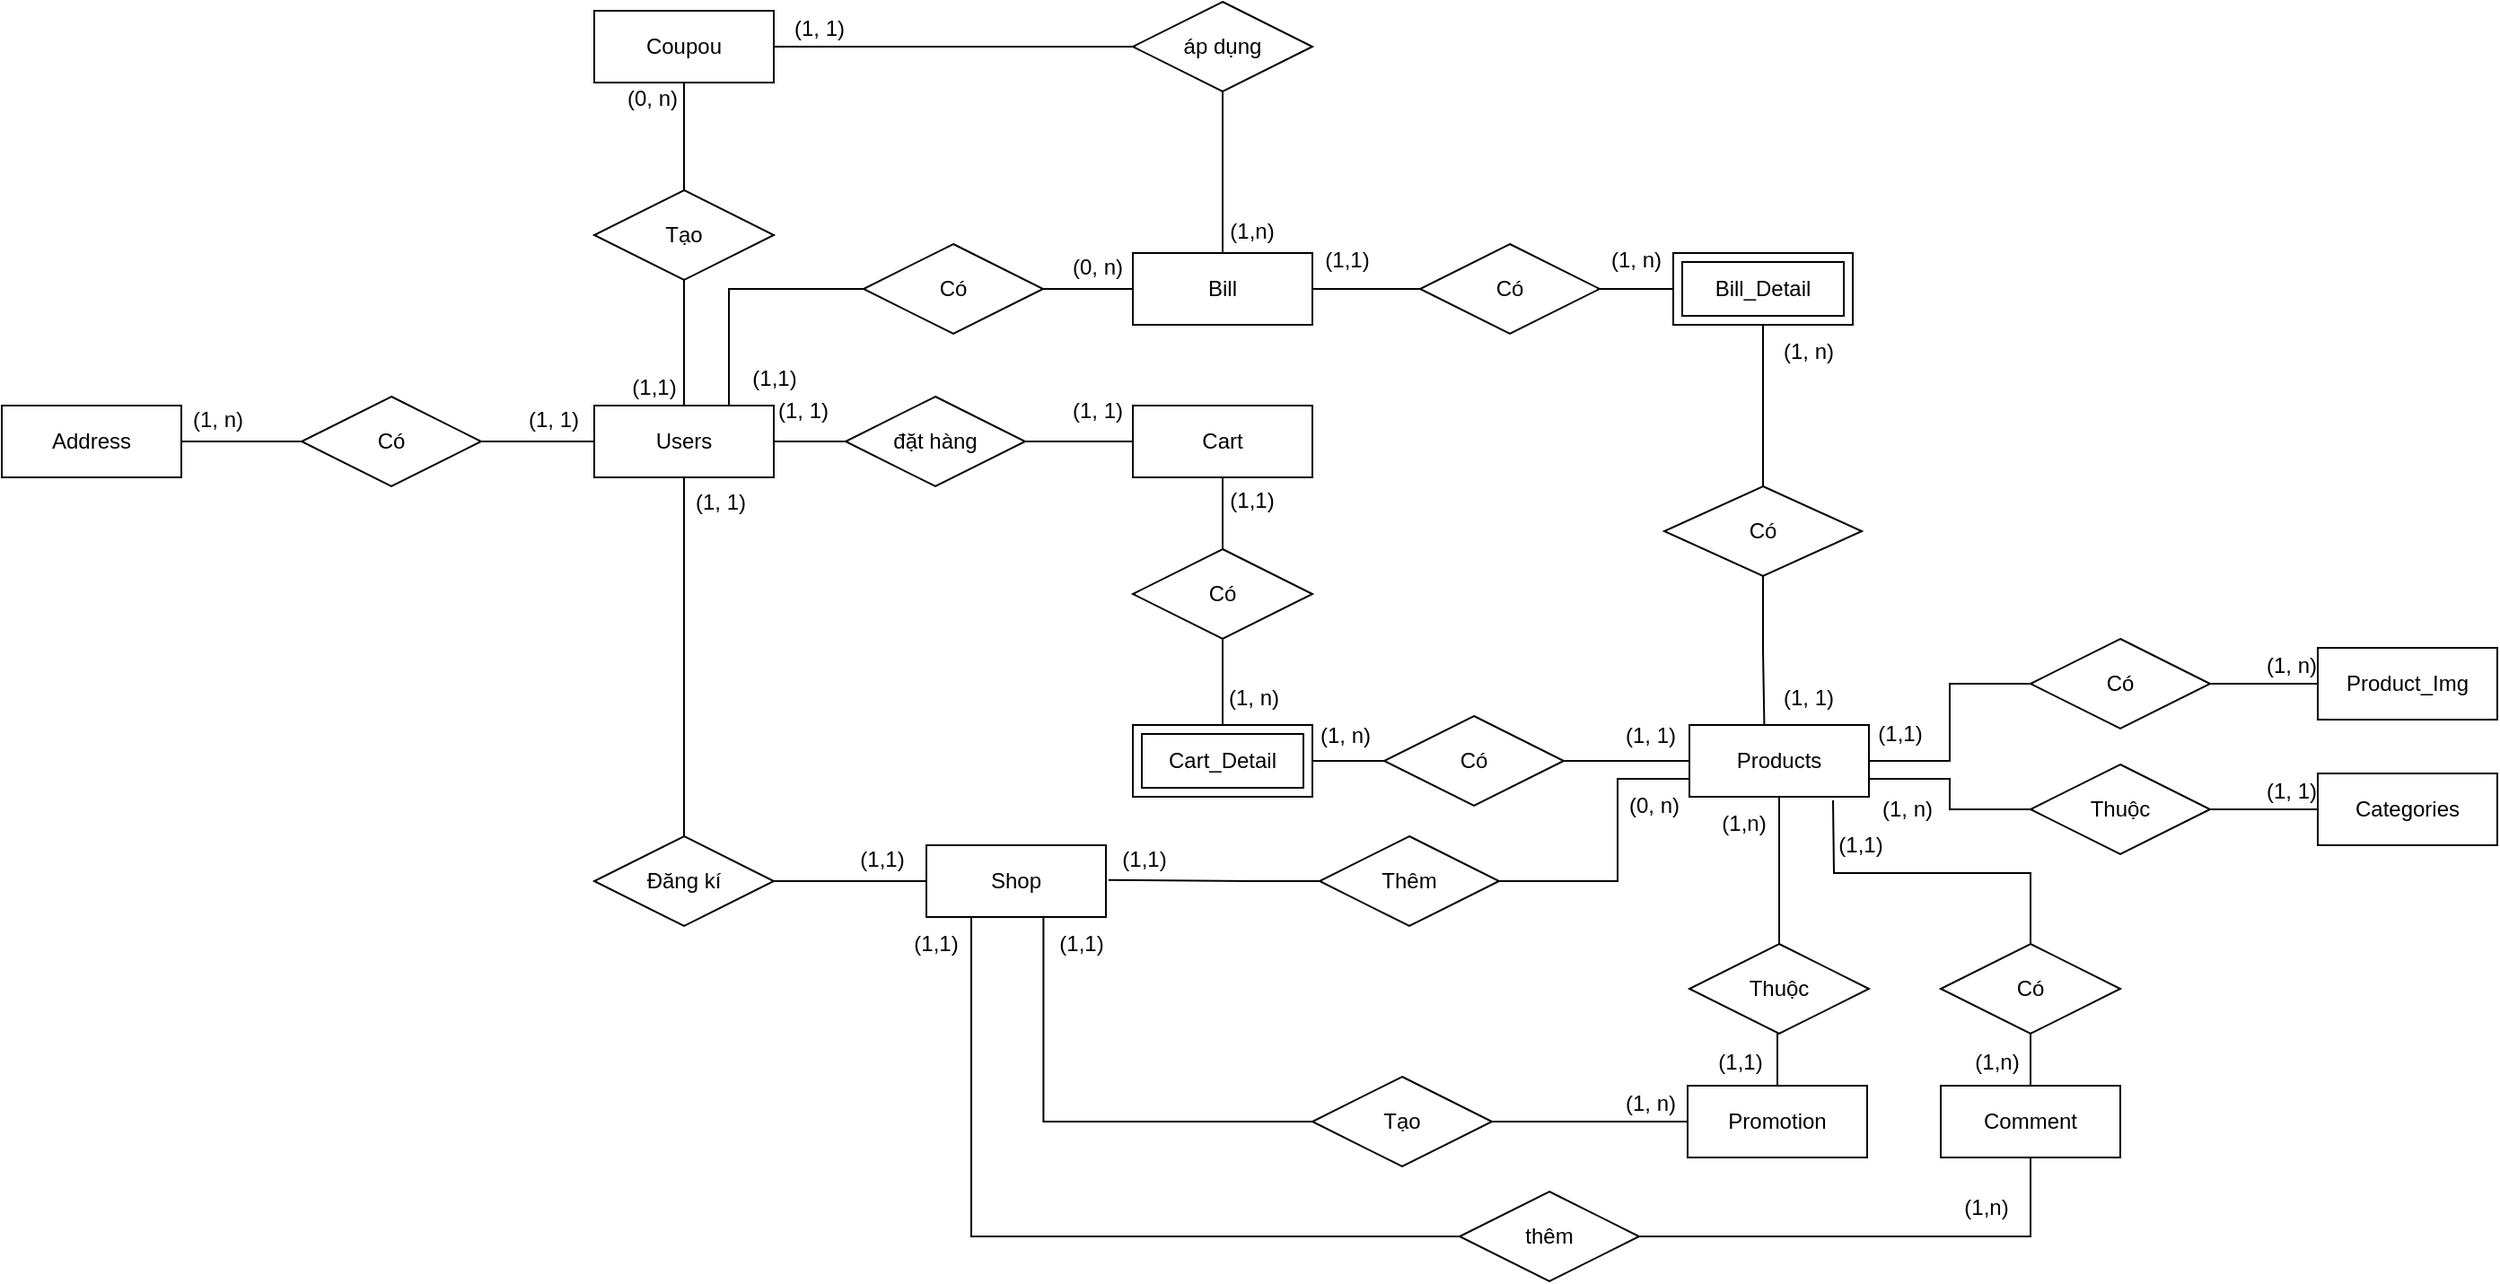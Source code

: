 <mxfile version="21.3.2" type="github">
  <diagram name="Trang-1" id="UOISJN9zhyYTZBTiMvxY">
    <mxGraphModel dx="1500" dy="773" grid="0" gridSize="10" guides="1" tooltips="1" connect="1" arrows="1" fold="1" page="1" pageScale="1" pageWidth="2339" pageHeight="3300" math="0" shadow="0">
      <root>
        <mxCell id="0" />
        <mxCell id="1" parent="0" />
        <mxCell id="FUJZVvMdgVjbW61-LHha-8" value="Users" style="whiteSpace=wrap;html=1;align=center;" parent="1" vertex="1">
          <mxGeometry x="760" y="260" width="100" height="40" as="geometry" />
        </mxCell>
        <mxCell id="FUJZVvMdgVjbW61-LHha-10" value="Cart" style="whiteSpace=wrap;html=1;align=center;" parent="1" vertex="1">
          <mxGeometry x="1060" y="260" width="100" height="40" as="geometry" />
        </mxCell>
        <mxCell id="FUJZVvMdgVjbW61-LHha-12" value="Shop" style="whiteSpace=wrap;html=1;align=center;" parent="1" vertex="1">
          <mxGeometry x="945" y="505" width="100" height="40" as="geometry" />
        </mxCell>
        <mxCell id="FUJZVvMdgVjbW61-LHha-15" style="edgeStyle=orthogonalEdgeStyle;rounded=0;orthogonalLoop=1;jettySize=auto;html=1;exitX=0.5;exitY=0;exitDx=0;exitDy=0;entryX=0.5;entryY=1;entryDx=0;entryDy=0;strokeWidth=1;endArrow=none;endFill=0;" parent="1" source="FUJZVvMdgVjbW61-LHha-14" target="FUJZVvMdgVjbW61-LHha-8" edge="1">
          <mxGeometry relative="1" as="geometry" />
        </mxCell>
        <mxCell id="VkAGUbc3wzTUwSSHOu95-9" style="edgeStyle=orthogonalEdgeStyle;rounded=0;orthogonalLoop=1;jettySize=auto;html=1;exitX=1;exitY=0.5;exitDx=0;exitDy=0;entryX=0;entryY=0.5;entryDx=0;entryDy=0;endArrow=none;endFill=0;" edge="1" parent="1" source="FUJZVvMdgVjbW61-LHha-14" target="FUJZVvMdgVjbW61-LHha-12">
          <mxGeometry relative="1" as="geometry" />
        </mxCell>
        <mxCell id="FUJZVvMdgVjbW61-LHha-14" value="Đăng kí" style="shape=rhombus;perimeter=rhombusPerimeter;whiteSpace=wrap;html=1;align=center;" parent="1" vertex="1">
          <mxGeometry x="760" y="500" width="100" height="50" as="geometry" />
        </mxCell>
        <mxCell id="FUJZVvMdgVjbW61-LHha-21" style="edgeStyle=orthogonalEdgeStyle;rounded=0;orthogonalLoop=1;jettySize=auto;html=1;exitX=0;exitY=0.5;exitDx=0;exitDy=0;" parent="1" source="FUJZVvMdgVjbW61-LHha-18" edge="1">
          <mxGeometry relative="1" as="geometry">
            <mxPoint x="939.692" y="280.154" as="targetPoint" />
          </mxGeometry>
        </mxCell>
        <mxCell id="FUJZVvMdgVjbW61-LHha-22" style="edgeStyle=orthogonalEdgeStyle;rounded=0;orthogonalLoop=1;jettySize=auto;html=1;exitX=0;exitY=0.5;exitDx=0;exitDy=0;entryX=1;entryY=0.5;entryDx=0;entryDy=0;endArrow=none;endFill=0;" parent="1" source="FUJZVvMdgVjbW61-LHha-18" target="FUJZVvMdgVjbW61-LHha-8" edge="1">
          <mxGeometry relative="1" as="geometry" />
        </mxCell>
        <mxCell id="FUJZVvMdgVjbW61-LHha-23" style="edgeStyle=orthogonalEdgeStyle;rounded=0;orthogonalLoop=1;jettySize=auto;html=1;exitX=1;exitY=0.5;exitDx=0;exitDy=0;endArrow=none;endFill=0;" parent="1" source="FUJZVvMdgVjbW61-LHha-18" target="FUJZVvMdgVjbW61-LHha-10" edge="1">
          <mxGeometry relative="1" as="geometry" />
        </mxCell>
        <mxCell id="FUJZVvMdgVjbW61-LHha-18" value="đặt hàng" style="shape=rhombus;perimeter=rhombusPerimeter;whiteSpace=wrap;html=1;align=center;allowArrows=0;" parent="1" vertex="1">
          <mxGeometry x="900" y="255" width="100" height="50" as="geometry" />
        </mxCell>
        <mxCell id="FUJZVvMdgVjbW61-LHha-19" value="(1, 1)" style="text;html=1;align=center;verticalAlign=middle;resizable=0;points=[];autosize=1;strokeColor=none;fillColor=none;" parent="1" vertex="1">
          <mxGeometry x="805" y="299" width="50" height="30" as="geometry" />
        </mxCell>
        <mxCell id="FUJZVvMdgVjbW61-LHha-20" value="(1,1)" style="text;html=1;align=center;verticalAlign=middle;resizable=0;points=[];autosize=1;strokeColor=none;fillColor=none;" parent="1" vertex="1">
          <mxGeometry x="1044" y="500" width="43" height="26" as="geometry" />
        </mxCell>
        <mxCell id="_2wwSBRJfCa8Ma_RFTLt-5" style="edgeStyle=orthogonalEdgeStyle;rounded=0;orthogonalLoop=1;jettySize=auto;html=1;exitX=1;exitY=0.75;exitDx=0;exitDy=0;entryX=0;entryY=0.5;entryDx=0;entryDy=0;endArrow=none;endFill=0;" parent="1" source="FUJZVvMdgVjbW61-LHha-25" target="FUJZVvMdgVjbW61-LHha-53" edge="1">
          <mxGeometry relative="1" as="geometry" />
        </mxCell>
        <mxCell id="FUJZVvMdgVjbW61-LHha-25" value="Products" style="whiteSpace=wrap;html=1;align=center;" parent="1" vertex="1">
          <mxGeometry x="1370" y="438" width="100" height="40" as="geometry" />
        </mxCell>
        <mxCell id="FUJZVvMdgVjbW61-LHha-29" style="edgeStyle=orthogonalEdgeStyle;rounded=0;orthogonalLoop=1;jettySize=auto;html=1;exitX=0.5;exitY=0;exitDx=0;exitDy=0;entryX=0.5;entryY=1;entryDx=0;entryDy=0;endArrow=none;endFill=0;" parent="1" source="FUJZVvMdgVjbW61-LHha-26" target="FUJZVvMdgVjbW61-LHha-10" edge="1">
          <mxGeometry relative="1" as="geometry" />
        </mxCell>
        <mxCell id="FUJZVvMdgVjbW61-LHha-30" style="edgeStyle=orthogonalEdgeStyle;rounded=0;orthogonalLoop=1;jettySize=auto;html=1;exitX=0.5;exitY=1;exitDx=0;exitDy=0;entryX=0.5;entryY=0;entryDx=0;entryDy=0;endArrow=none;endFill=0;" parent="1" source="FUJZVvMdgVjbW61-LHha-26" target="FUJZVvMdgVjbW61-LHha-28" edge="1">
          <mxGeometry relative="1" as="geometry" />
        </mxCell>
        <mxCell id="FUJZVvMdgVjbW61-LHha-26" value="Có" style="shape=rhombus;perimeter=rhombusPerimeter;whiteSpace=wrap;html=1;align=center;allowArrows=0;" parent="1" vertex="1">
          <mxGeometry x="1060" y="340" width="100" height="50" as="geometry" />
        </mxCell>
        <mxCell id="FUJZVvMdgVjbW61-LHha-28" value="Cart_Detail" style="shape=ext;margin=3;double=1;whiteSpace=wrap;html=1;align=center;" parent="1" vertex="1">
          <mxGeometry x="1060" y="438" width="100" height="40" as="geometry" />
        </mxCell>
        <mxCell id="FUJZVvMdgVjbW61-LHha-39" style="edgeStyle=orthogonalEdgeStyle;rounded=0;orthogonalLoop=1;jettySize=auto;html=1;exitX=0;exitY=0.5;exitDx=0;exitDy=0;entryX=1;entryY=0.5;entryDx=0;entryDy=0;endArrow=none;endFill=0;" parent="1" source="FUJZVvMdgVjbW61-LHha-31" target="FUJZVvMdgVjbW61-LHha-28" edge="1">
          <mxGeometry relative="1" as="geometry" />
        </mxCell>
        <mxCell id="FUJZVvMdgVjbW61-LHha-40" style="edgeStyle=orthogonalEdgeStyle;rounded=0;orthogonalLoop=1;jettySize=auto;html=1;exitX=1;exitY=0.5;exitDx=0;exitDy=0;entryX=0;entryY=0.5;entryDx=0;entryDy=0;endArrow=none;endFill=0;" parent="1" source="FUJZVvMdgVjbW61-LHha-31" target="FUJZVvMdgVjbW61-LHha-25" edge="1">
          <mxGeometry relative="1" as="geometry" />
        </mxCell>
        <mxCell id="FUJZVvMdgVjbW61-LHha-31" value="Có" style="shape=rhombus;perimeter=rhombusPerimeter;whiteSpace=wrap;html=1;align=center;allowArrows=0;" parent="1" vertex="1">
          <mxGeometry x="1200" y="433" width="100" height="50" as="geometry" />
        </mxCell>
        <mxCell id="FUJZVvMdgVjbW61-LHha-34" value="(1, 1)" style="text;html=1;align=center;verticalAlign=middle;resizable=0;points=[];autosize=1;strokeColor=none;fillColor=none;" parent="1" vertex="1">
          <mxGeometry x="851" y="248" width="50" height="30" as="geometry" />
        </mxCell>
        <mxCell id="FUJZVvMdgVjbW61-LHha-35" value="(1, 1)" style="text;html=1;align=center;verticalAlign=middle;resizable=0;points=[];autosize=1;strokeColor=none;fillColor=none;" parent="1" vertex="1">
          <mxGeometry x="1015" y="248" width="50" height="30" as="geometry" />
        </mxCell>
        <mxCell id="FUJZVvMdgVjbW61-LHha-44" style="edgeStyle=orthogonalEdgeStyle;rounded=0;orthogonalLoop=1;jettySize=auto;html=1;exitX=0;exitY=0.5;exitDx=0;exitDy=0;entryX=0.75;entryY=0;entryDx=0;entryDy=0;endArrow=none;endFill=0;" parent="1" source="FUJZVvMdgVjbW61-LHha-36" target="FUJZVvMdgVjbW61-LHha-8" edge="1">
          <mxGeometry relative="1" as="geometry" />
        </mxCell>
        <mxCell id="FUJZVvMdgVjbW61-LHha-45" style="edgeStyle=orthogonalEdgeStyle;rounded=0;orthogonalLoop=1;jettySize=auto;html=1;exitX=1;exitY=0.5;exitDx=0;exitDy=0;endArrow=none;endFill=0;" parent="1" source="FUJZVvMdgVjbW61-LHha-36" target="FUJZVvMdgVjbW61-LHha-38" edge="1">
          <mxGeometry relative="1" as="geometry" />
        </mxCell>
        <mxCell id="FUJZVvMdgVjbW61-LHha-36" value="Có" style="shape=rhombus;perimeter=rhombusPerimeter;whiteSpace=wrap;html=1;align=center;" parent="1" vertex="1">
          <mxGeometry x="910" y="170" width="100" height="50" as="geometry" />
        </mxCell>
        <mxCell id="FUJZVvMdgVjbW61-LHha-46" style="edgeStyle=orthogonalEdgeStyle;rounded=0;orthogonalLoop=1;jettySize=auto;html=1;exitX=1;exitY=0.5;exitDx=0;exitDy=0;entryX=0.086;entryY=0.501;entryDx=0;entryDy=0;entryPerimeter=0;endArrow=none;endFill=0;" parent="1" source="FUJZVvMdgVjbW61-LHha-38" target="FUJZVvMdgVjbW61-LHha-42" edge="1">
          <mxGeometry relative="1" as="geometry" />
        </mxCell>
        <mxCell id="FUJZVvMdgVjbW61-LHha-38" value="Bill" style="whiteSpace=wrap;html=1;align=center;" parent="1" vertex="1">
          <mxGeometry x="1060" y="175" width="100" height="40" as="geometry" />
        </mxCell>
        <mxCell id="FUJZVvMdgVjbW61-LHha-47" style="edgeStyle=orthogonalEdgeStyle;rounded=0;orthogonalLoop=1;jettySize=auto;html=1;exitX=1;exitY=0.5;exitDx=0;exitDy=0;endArrow=none;endFill=0;" parent="1" source="FUJZVvMdgVjbW61-LHha-42" edge="1">
          <mxGeometry relative="1" as="geometry">
            <mxPoint x="1361" y="195" as="targetPoint" />
          </mxGeometry>
        </mxCell>
        <mxCell id="FUJZVvMdgVjbW61-LHha-42" value="Có" style="shape=rhombus;perimeter=rhombusPerimeter;whiteSpace=wrap;html=1;align=center;" parent="1" vertex="1">
          <mxGeometry x="1220" y="170" width="100" height="50" as="geometry" />
        </mxCell>
        <mxCell id="FUJZVvMdgVjbW61-LHha-48" style="edgeStyle=orthogonalEdgeStyle;rounded=0;orthogonalLoop=1;jettySize=auto;html=1;exitX=0.5;exitY=0;exitDx=0;exitDy=0;entryX=0.5;entryY=1;entryDx=0;entryDy=0;endArrow=none;endFill=0;" parent="1" source="FUJZVvMdgVjbW61-LHha-43" edge="1">
          <mxGeometry relative="1" as="geometry">
            <mxPoint x="1411" y="215" as="targetPoint" />
          </mxGeometry>
        </mxCell>
        <mxCell id="FUJZVvMdgVjbW61-LHha-49" style="edgeStyle=orthogonalEdgeStyle;rounded=0;orthogonalLoop=1;jettySize=auto;html=1;exitX=0.5;exitY=1;exitDx=0;exitDy=0;entryX=0.417;entryY=-0.011;entryDx=0;entryDy=0;entryPerimeter=0;endArrow=none;endFill=0;" parent="1" source="FUJZVvMdgVjbW61-LHha-43" target="FUJZVvMdgVjbW61-LHha-25" edge="1">
          <mxGeometry relative="1" as="geometry" />
        </mxCell>
        <mxCell id="FUJZVvMdgVjbW61-LHha-43" value="Có" style="shape=rhombus;perimeter=rhombusPerimeter;whiteSpace=wrap;html=1;align=center;" parent="1" vertex="1">
          <mxGeometry x="1356" y="305" width="110" height="50" as="geometry" />
        </mxCell>
        <mxCell id="FUJZVvMdgVjbW61-LHha-50" value="(0, n)" style="text;html=1;align=center;verticalAlign=middle;resizable=0;points=[];autosize=1;strokeColor=none;fillColor=none;" parent="1" vertex="1">
          <mxGeometry x="1015" y="168" width="50" height="30" as="geometry" />
        </mxCell>
        <mxCell id="FUJZVvMdgVjbW61-LHha-51" value="(1,1)" style="text;html=1;align=center;verticalAlign=middle;resizable=0;points=[];autosize=1;strokeColor=none;fillColor=none;" parent="1" vertex="1">
          <mxGeometry x="835" y="230" width="50" height="30" as="geometry" />
        </mxCell>
        <mxCell id="FUJZVvMdgVjbW61-LHha-52" value="Categories" style="whiteSpace=wrap;html=1;align=center;" parent="1" vertex="1">
          <mxGeometry x="1720" y="465" width="100" height="40" as="geometry" />
        </mxCell>
        <mxCell id="_2wwSBRJfCa8Ma_RFTLt-6" style="edgeStyle=orthogonalEdgeStyle;rounded=0;orthogonalLoop=1;jettySize=auto;html=1;exitX=1;exitY=0.5;exitDx=0;exitDy=0;endArrow=none;endFill=0;" parent="1" source="FUJZVvMdgVjbW61-LHha-53" target="FUJZVvMdgVjbW61-LHha-52" edge="1">
          <mxGeometry relative="1" as="geometry" />
        </mxCell>
        <mxCell id="FUJZVvMdgVjbW61-LHha-53" value="Thuộc" style="shape=rhombus;perimeter=rhombusPerimeter;whiteSpace=wrap;html=1;align=center;" parent="1" vertex="1">
          <mxGeometry x="1560" y="460" width="100" height="50" as="geometry" />
        </mxCell>
        <mxCell id="FUJZVvMdgVjbW61-LHha-61" style="edgeStyle=orthogonalEdgeStyle;rounded=0;orthogonalLoop=1;jettySize=auto;html=1;exitX=1;exitY=0.5;exitDx=0;exitDy=0;entryX=0;entryY=0.75;entryDx=0;entryDy=0;endArrow=none;endFill=0;" parent="1" source="FUJZVvMdgVjbW61-LHha-57" target="FUJZVvMdgVjbW61-LHha-25" edge="1">
          <mxGeometry relative="1" as="geometry">
            <Array as="points">
              <mxPoint x="1330" y="525" />
              <mxPoint x="1330" y="468" />
            </Array>
          </mxGeometry>
        </mxCell>
        <mxCell id="VkAGUbc3wzTUwSSHOu95-8" style="edgeStyle=orthogonalEdgeStyle;rounded=0;orthogonalLoop=1;jettySize=auto;html=1;exitX=0;exitY=0.5;exitDx=0;exitDy=0;entryX=0.056;entryY=0.938;entryDx=0;entryDy=0;entryPerimeter=0;endArrow=none;endFill=0;" edge="1" parent="1" source="FUJZVvMdgVjbW61-LHha-57" target="FUJZVvMdgVjbW61-LHha-20">
          <mxGeometry relative="1" as="geometry" />
        </mxCell>
        <mxCell id="FUJZVvMdgVjbW61-LHha-57" value="Thêm" style="shape=rhombus;perimeter=rhombusPerimeter;whiteSpace=wrap;html=1;align=center;allowArrows=0;" parent="1" vertex="1">
          <mxGeometry x="1164" y="500" width="100" height="50" as="geometry" />
        </mxCell>
        <mxCell id="FUJZVvMdgVjbW61-LHha-58" value="Comment" style="whiteSpace=wrap;html=1;align=center;" parent="1" vertex="1">
          <mxGeometry x="1510" y="639" width="100" height="40" as="geometry" />
        </mxCell>
        <mxCell id="FUJZVvMdgVjbW61-LHha-64" style="edgeStyle=orthogonalEdgeStyle;rounded=0;orthogonalLoop=1;jettySize=auto;html=1;exitX=0.5;exitY=1;exitDx=0;exitDy=0;entryX=0.5;entryY=0;entryDx=0;entryDy=0;endArrow=none;endFill=0;" parent="1" source="FUJZVvMdgVjbW61-LHha-59" target="FUJZVvMdgVjbW61-LHha-58" edge="1">
          <mxGeometry relative="1" as="geometry" />
        </mxCell>
        <mxCell id="FUJZVvMdgVjbW61-LHha-85" style="edgeStyle=orthogonalEdgeStyle;rounded=0;orthogonalLoop=1;jettySize=auto;html=1;exitX=0.5;exitY=0;exitDx=0;exitDy=0;endArrow=none;endFill=0;" parent="1" source="FUJZVvMdgVjbW61-LHha-59" edge="1">
          <mxGeometry relative="1" as="geometry">
            <mxPoint x="1450" y="480" as="targetPoint" />
          </mxGeometry>
        </mxCell>
        <mxCell id="FUJZVvMdgVjbW61-LHha-59" value="Có" style="shape=rhombus;perimeter=rhombusPerimeter;whiteSpace=wrap;html=1;align=center;" parent="1" vertex="1">
          <mxGeometry x="1510" y="560" width="100" height="50" as="geometry" />
        </mxCell>
        <mxCell id="FUJZVvMdgVjbW61-LHha-67" value="Promotion" style="whiteSpace=wrap;html=1;align=center;" parent="1" vertex="1">
          <mxGeometry x="1369" y="639" width="100" height="40" as="geometry" />
        </mxCell>
        <mxCell id="FUJZVvMdgVjbW61-LHha-77" style="edgeStyle=orthogonalEdgeStyle;rounded=0;orthogonalLoop=1;jettySize=auto;html=1;exitX=1;exitY=0.5;exitDx=0;exitDy=0;entryX=0.5;entryY=1;entryDx=0;entryDy=0;endArrow=none;endFill=0;" parent="1" source="FUJZVvMdgVjbW61-LHha-69" target="FUJZVvMdgVjbW61-LHha-58" edge="1">
          <mxGeometry relative="1" as="geometry" />
        </mxCell>
        <mxCell id="FUJZVvMdgVjbW61-LHha-80" style="edgeStyle=orthogonalEdgeStyle;rounded=0;orthogonalLoop=1;jettySize=auto;html=1;exitX=0;exitY=0.5;exitDx=0;exitDy=0;entryX=0.25;entryY=1;entryDx=0;entryDy=0;endArrow=none;endFill=0;" parent="1" source="FUJZVvMdgVjbW61-LHha-69" target="FUJZVvMdgVjbW61-LHha-12" edge="1">
          <mxGeometry relative="1" as="geometry" />
        </mxCell>
        <mxCell id="FUJZVvMdgVjbW61-LHha-69" value="thêm" style="shape=rhombus;perimeter=rhombusPerimeter;whiteSpace=wrap;html=1;align=center;" parent="1" vertex="1">
          <mxGeometry x="1242" y="698" width="100" height="50" as="geometry" />
        </mxCell>
        <mxCell id="FUJZVvMdgVjbW61-LHha-83" style="edgeStyle=orthogonalEdgeStyle;rounded=0;orthogonalLoop=1;jettySize=auto;html=1;exitX=0.5;exitY=1;exitDx=0;exitDy=0;entryX=0.5;entryY=0;entryDx=0;entryDy=0;endArrow=none;endFill=0;" parent="1" source="FUJZVvMdgVjbW61-LHha-72" target="FUJZVvMdgVjbW61-LHha-67" edge="1">
          <mxGeometry relative="1" as="geometry" />
        </mxCell>
        <mxCell id="FUJZVvMdgVjbW61-LHha-84" style="edgeStyle=orthogonalEdgeStyle;rounded=0;orthogonalLoop=1;jettySize=auto;html=1;exitX=0.5;exitY=0;exitDx=0;exitDy=0;entryX=0.5;entryY=1;entryDx=0;entryDy=0;endArrow=none;endFill=0;" parent="1" source="FUJZVvMdgVjbW61-LHha-72" target="FUJZVvMdgVjbW61-LHha-25" edge="1">
          <mxGeometry relative="1" as="geometry" />
        </mxCell>
        <mxCell id="FUJZVvMdgVjbW61-LHha-72" value="Thuộc" style="shape=rhombus;perimeter=rhombusPerimeter;whiteSpace=wrap;html=1;align=center;" parent="1" vertex="1">
          <mxGeometry x="1370" y="560" width="100" height="50" as="geometry" />
        </mxCell>
        <mxCell id="FUJZVvMdgVjbW61-LHha-76" style="edgeStyle=orthogonalEdgeStyle;rounded=0;orthogonalLoop=1;jettySize=auto;html=1;exitX=1;exitY=0.5;exitDx=0;exitDy=0;entryX=0;entryY=0.5;entryDx=0;entryDy=0;endArrow=none;endFill=0;" parent="1" source="FUJZVvMdgVjbW61-LHha-73" target="FUJZVvMdgVjbW61-LHha-67" edge="1">
          <mxGeometry relative="1" as="geometry" />
        </mxCell>
        <mxCell id="FUJZVvMdgVjbW61-LHha-79" style="edgeStyle=orthogonalEdgeStyle;rounded=0;orthogonalLoop=1;jettySize=auto;html=1;exitX=0;exitY=0.5;exitDx=0;exitDy=0;entryX=0.652;entryY=0.985;entryDx=0;entryDy=0;entryPerimeter=0;endArrow=none;endFill=0;" parent="1" source="FUJZVvMdgVjbW61-LHha-73" target="FUJZVvMdgVjbW61-LHha-12" edge="1">
          <mxGeometry relative="1" as="geometry" />
        </mxCell>
        <mxCell id="FUJZVvMdgVjbW61-LHha-73" value="Tạo" style="shape=rhombus;perimeter=rhombusPerimeter;whiteSpace=wrap;html=1;align=center;" parent="1" vertex="1">
          <mxGeometry x="1160" y="634" width="100" height="50" as="geometry" />
        </mxCell>
        <mxCell id="FUJZVvMdgVjbW61-LHha-88" style="edgeStyle=orthogonalEdgeStyle;rounded=0;orthogonalLoop=1;jettySize=auto;html=1;exitX=0.5;exitY=0;exitDx=0;exitDy=0;entryX=0.5;entryY=1;entryDx=0;entryDy=0;" parent="1" edge="1">
          <mxGeometry relative="1" as="geometry">
            <mxPoint x="930" y="490" as="sourcePoint" />
          </mxGeometry>
        </mxCell>
        <mxCell id="FUJZVvMdgVjbW61-LHha-91" value="Coupou" style="whiteSpace=wrap;html=1;align=center;" parent="1" vertex="1">
          <mxGeometry x="760" y="40" width="100" height="40" as="geometry" />
        </mxCell>
        <mxCell id="FUJZVvMdgVjbW61-LHha-93" style="edgeStyle=orthogonalEdgeStyle;rounded=0;orthogonalLoop=1;jettySize=auto;html=1;exitX=0.5;exitY=1;exitDx=0;exitDy=0;entryX=0.5;entryY=0;entryDx=0;entryDy=0;endArrow=none;endFill=0;" parent="1" source="FUJZVvMdgVjbW61-LHha-92" target="FUJZVvMdgVjbW61-LHha-8" edge="1">
          <mxGeometry relative="1" as="geometry" />
        </mxCell>
        <mxCell id="FUJZVvMdgVjbW61-LHha-94" style="edgeStyle=orthogonalEdgeStyle;rounded=0;orthogonalLoop=1;jettySize=auto;html=1;exitX=0.5;exitY=0;exitDx=0;exitDy=0;entryX=0.5;entryY=1;entryDx=0;entryDy=0;endArrow=none;endFill=0;" parent="1" source="FUJZVvMdgVjbW61-LHha-92" target="FUJZVvMdgVjbW61-LHha-91" edge="1">
          <mxGeometry relative="1" as="geometry" />
        </mxCell>
        <mxCell id="FUJZVvMdgVjbW61-LHha-92" value="Tạo" style="shape=rhombus;perimeter=rhombusPerimeter;whiteSpace=wrap;html=1;align=center;" parent="1" vertex="1">
          <mxGeometry x="760" y="140" width="100" height="50" as="geometry" />
        </mxCell>
        <mxCell id="FUJZVvMdgVjbW61-LHha-96" style="edgeStyle=orthogonalEdgeStyle;rounded=0;orthogonalLoop=1;jettySize=auto;html=1;exitX=0;exitY=0.5;exitDx=0;exitDy=0;endArrow=none;endFill=0;" parent="1" source="FUJZVvMdgVjbW61-LHha-95" target="FUJZVvMdgVjbW61-LHha-91" edge="1">
          <mxGeometry relative="1" as="geometry" />
        </mxCell>
        <mxCell id="FUJZVvMdgVjbW61-LHha-97" style="edgeStyle=orthogonalEdgeStyle;rounded=0;orthogonalLoop=1;jettySize=auto;html=1;exitX=0.5;exitY=1;exitDx=0;exitDy=0;entryX=0.5;entryY=0;entryDx=0;entryDy=0;endArrow=none;endFill=0;" parent="1" source="FUJZVvMdgVjbW61-LHha-95" target="FUJZVvMdgVjbW61-LHha-38" edge="1">
          <mxGeometry relative="1" as="geometry" />
        </mxCell>
        <mxCell id="FUJZVvMdgVjbW61-LHha-95" value="áp dụng" style="shape=rhombus;perimeter=rhombusPerimeter;whiteSpace=wrap;html=1;align=center;" parent="1" vertex="1">
          <mxGeometry x="1060" y="35" width="100" height="50" as="geometry" />
        </mxCell>
        <mxCell id="_2wwSBRJfCa8Ma_RFTLt-1" value="Product_Img" style="whiteSpace=wrap;html=1;align=center;" parent="1" vertex="1">
          <mxGeometry x="1720" y="395" width="100" height="40" as="geometry" />
        </mxCell>
        <mxCell id="_2wwSBRJfCa8Ma_RFTLt-3" style="edgeStyle=orthogonalEdgeStyle;rounded=0;orthogonalLoop=1;jettySize=auto;html=1;exitX=1;exitY=0.5;exitDx=0;exitDy=0;entryX=0;entryY=0.5;entryDx=0;entryDy=0;endArrow=none;endFill=0;" parent="1" source="_2wwSBRJfCa8Ma_RFTLt-2" target="_2wwSBRJfCa8Ma_RFTLt-1" edge="1">
          <mxGeometry relative="1" as="geometry" />
        </mxCell>
        <mxCell id="_2wwSBRJfCa8Ma_RFTLt-4" style="edgeStyle=orthogonalEdgeStyle;rounded=0;orthogonalLoop=1;jettySize=auto;html=1;exitX=0;exitY=0.5;exitDx=0;exitDy=0;entryX=1;entryY=0.5;entryDx=0;entryDy=0;endArrow=none;endFill=0;" parent="1" source="_2wwSBRJfCa8Ma_RFTLt-2" target="FUJZVvMdgVjbW61-LHha-25" edge="1">
          <mxGeometry relative="1" as="geometry" />
        </mxCell>
        <mxCell id="_2wwSBRJfCa8Ma_RFTLt-2" value="Có" style="shape=rhombus;perimeter=rhombusPerimeter;whiteSpace=wrap;html=1;align=center;" parent="1" vertex="1">
          <mxGeometry x="1560" y="390" width="100" height="50" as="geometry" />
        </mxCell>
        <mxCell id="_2wwSBRJfCa8Ma_RFTLt-7" value="(1,1)" style="text;html=1;align=center;verticalAlign=middle;resizable=0;points=[];autosize=1;strokeColor=none;fillColor=none;" parent="1" vertex="1">
          <mxGeometry x="768" y="235" width="50" height="30" as="geometry" />
        </mxCell>
        <mxCell id="_2wwSBRJfCa8Ma_RFTLt-8" value="(0, n)" style="text;html=1;align=center;verticalAlign=middle;resizable=0;points=[];autosize=1;strokeColor=none;fillColor=none;" parent="1" vertex="1">
          <mxGeometry x="767" y="74" width="50" height="30" as="geometry" />
        </mxCell>
        <mxCell id="_2wwSBRJfCa8Ma_RFTLt-9" value="(1, 1)" style="text;html=1;align=center;verticalAlign=middle;resizable=0;points=[];autosize=1;strokeColor=none;fillColor=none;" parent="1" vertex="1">
          <mxGeometry x="860" y="35" width="50" height="30" as="geometry" />
        </mxCell>
        <mxCell id="_2wwSBRJfCa8Ma_RFTLt-10" value="(1,n)" style="text;html=1;align=center;verticalAlign=middle;resizable=0;points=[];autosize=1;strokeColor=none;fillColor=none;" parent="1" vertex="1">
          <mxGeometry x="1101" y="148" width="50" height="30" as="geometry" />
        </mxCell>
        <mxCell id="_2wwSBRJfCa8Ma_RFTLt-11" value="(1,1)" style="text;html=1;align=center;verticalAlign=middle;resizable=0;points=[];autosize=1;strokeColor=none;fillColor=none;" parent="1" vertex="1">
          <mxGeometry x="895" y="498" width="50" height="30" as="geometry" />
        </mxCell>
        <mxCell id="_2wwSBRJfCa8Ma_RFTLt-12" value="(0, n)" style="text;html=1;align=center;verticalAlign=middle;resizable=0;points=[];autosize=1;strokeColor=none;fillColor=none;" parent="1" vertex="1">
          <mxGeometry x="1325" y="468" width="50" height="30" as="geometry" />
        </mxCell>
        <mxCell id="_2wwSBRJfCa8Ma_RFTLt-13" value="(1,1)" style="text;html=1;align=center;verticalAlign=middle;resizable=0;points=[];autosize=1;strokeColor=none;fillColor=none;" parent="1" vertex="1">
          <mxGeometry x="1101" y="298" width="50" height="30" as="geometry" />
        </mxCell>
        <mxCell id="_2wwSBRJfCa8Ma_RFTLt-14" value="(1, n)" style="text;html=1;align=center;verticalAlign=middle;resizable=0;points=[];autosize=1;strokeColor=none;fillColor=none;" parent="1" vertex="1">
          <mxGeometry x="1102" y="408" width="50" height="30" as="geometry" />
        </mxCell>
        <mxCell id="_2wwSBRJfCa8Ma_RFTLt-15" value="(1,1)" style="text;html=1;align=center;verticalAlign=middle;resizable=0;points=[];autosize=1;strokeColor=none;fillColor=none;" parent="1" vertex="1">
          <mxGeometry x="1154" y="164" width="50" height="30" as="geometry" />
        </mxCell>
        <mxCell id="_2wwSBRJfCa8Ma_RFTLt-16" value="(1, n)" style="text;html=1;align=center;verticalAlign=middle;resizable=0;points=[];autosize=1;strokeColor=none;fillColor=none;" parent="1" vertex="1">
          <mxGeometry x="1315" y="164" width="50" height="30" as="geometry" />
        </mxCell>
        <mxCell id="_2wwSBRJfCa8Ma_RFTLt-17" value="(1, n)" style="text;html=1;align=center;verticalAlign=middle;resizable=0;points=[];autosize=1;strokeColor=none;fillColor=none;" parent="1" vertex="1">
          <mxGeometry x="1155" y="431" width="46" height="26" as="geometry" />
        </mxCell>
        <mxCell id="_2wwSBRJfCa8Ma_RFTLt-18" value="(1, 1)" style="text;html=1;align=center;verticalAlign=middle;resizable=0;points=[];autosize=1;strokeColor=none;fillColor=none;" parent="1" vertex="1">
          <mxGeometry x="1323" y="429" width="50" height="30" as="geometry" />
        </mxCell>
        <mxCell id="_2wwSBRJfCa8Ma_RFTLt-19" value="(1, 1)" style="text;html=1;align=center;verticalAlign=middle;resizable=0;points=[];autosize=1;strokeColor=none;fillColor=none;" parent="1" vertex="1">
          <mxGeometry x="1411" y="408" width="50" height="30" as="geometry" />
        </mxCell>
        <mxCell id="_2wwSBRJfCa8Ma_RFTLt-20" value="(1, n)" style="text;html=1;align=center;verticalAlign=middle;resizable=0;points=[];autosize=1;strokeColor=none;fillColor=none;" parent="1" vertex="1">
          <mxGeometry x="1413" y="217" width="46" height="26" as="geometry" />
        </mxCell>
        <mxCell id="_2wwSBRJfCa8Ma_RFTLt-26" value="(1,1)" style="text;html=1;align=center;verticalAlign=middle;resizable=0;points=[];autosize=1;strokeColor=none;fillColor=none;" parent="1" vertex="1">
          <mxGeometry x="1462" y="428" width="50" height="30" as="geometry" />
        </mxCell>
        <mxCell id="_2wwSBRJfCa8Ma_RFTLt-27" value="(1, n)" style="text;html=1;align=center;verticalAlign=middle;resizable=0;points=[];autosize=1;strokeColor=none;fillColor=none;" parent="1" vertex="1">
          <mxGeometry x="1680" y="390" width="50" height="30" as="geometry" />
        </mxCell>
        <mxCell id="_2wwSBRJfCa8Ma_RFTLt-28" value="(1, n)" style="text;html=1;align=center;verticalAlign=middle;resizable=0;points=[];autosize=1;strokeColor=none;fillColor=none;" parent="1" vertex="1">
          <mxGeometry x="1466" y="470" width="50" height="30" as="geometry" />
        </mxCell>
        <mxCell id="_2wwSBRJfCa8Ma_RFTLt-29" value="(1, 1)" style="text;html=1;align=center;verticalAlign=middle;resizable=0;points=[];autosize=1;strokeColor=none;fillColor=none;" parent="1" vertex="1">
          <mxGeometry x="1680" y="460" width="50" height="30" as="geometry" />
        </mxCell>
        <mxCell id="_2wwSBRJfCa8Ma_RFTLt-30" value="(1,1)" style="text;html=1;align=center;verticalAlign=middle;resizable=0;points=[];autosize=1;strokeColor=none;fillColor=none;" parent="1" vertex="1">
          <mxGeometry x="1006" y="545" width="50" height="30" as="geometry" />
        </mxCell>
        <mxCell id="_2wwSBRJfCa8Ma_RFTLt-31" value="(1, n)" style="text;html=1;align=center;verticalAlign=middle;resizable=0;points=[];autosize=1;strokeColor=none;fillColor=none;" parent="1" vertex="1">
          <mxGeometry x="1323" y="634" width="50" height="30" as="geometry" />
        </mxCell>
        <mxCell id="_2wwSBRJfCa8Ma_RFTLt-32" value="(1,1)" style="text;html=1;align=center;verticalAlign=middle;resizable=0;points=[];autosize=1;strokeColor=none;fillColor=none;" parent="1" vertex="1">
          <mxGeometry x="925" y="545" width="50" height="30" as="geometry" />
        </mxCell>
        <mxCell id="_2wwSBRJfCa8Ma_RFTLt-33" value="(1,n)" style="text;html=1;align=center;verticalAlign=middle;resizable=0;points=[];autosize=1;strokeColor=none;fillColor=none;" parent="1" vertex="1">
          <mxGeometry x="1510" y="692" width="50" height="30" as="geometry" />
        </mxCell>
        <mxCell id="_2wwSBRJfCa8Ma_RFTLt-34" value="(1,1)" style="text;html=1;align=center;verticalAlign=middle;resizable=0;points=[];autosize=1;strokeColor=none;fillColor=none;" parent="1" vertex="1">
          <mxGeometry x="1373" y="611" width="50" height="30" as="geometry" />
        </mxCell>
        <mxCell id="_2wwSBRJfCa8Ma_RFTLt-35" value="(1,n)" style="text;html=1;align=center;verticalAlign=middle;resizable=0;points=[];autosize=1;strokeColor=none;fillColor=none;" parent="1" vertex="1">
          <mxGeometry x="1375" y="478" width="50" height="30" as="geometry" />
        </mxCell>
        <mxCell id="_2wwSBRJfCa8Ma_RFTLt-36" value="(1,n)" style="text;html=1;align=center;verticalAlign=middle;resizable=0;points=[];autosize=1;strokeColor=none;fillColor=none;" parent="1" vertex="1">
          <mxGeometry x="1516" y="611" width="50" height="30" as="geometry" />
        </mxCell>
        <mxCell id="_2wwSBRJfCa8Ma_RFTLt-37" value="(1,1)" style="text;html=1;align=center;verticalAlign=middle;resizable=0;points=[];autosize=1;strokeColor=none;fillColor=none;" parent="1" vertex="1">
          <mxGeometry x="1440" y="490" width="50" height="30" as="geometry" />
        </mxCell>
        <mxCell id="_2wwSBRJfCa8Ma_RFTLt-38" value="Bill_Detail" style="shape=ext;margin=3;double=1;whiteSpace=wrap;html=1;align=center;" parent="1" vertex="1">
          <mxGeometry x="1361" y="175" width="100" height="40" as="geometry" />
        </mxCell>
        <mxCell id="VkAGUbc3wzTUwSSHOu95-1" value="Address" style="whiteSpace=wrap;html=1;align=center;" vertex="1" parent="1">
          <mxGeometry x="430" y="260" width="100" height="40" as="geometry" />
        </mxCell>
        <mxCell id="VkAGUbc3wzTUwSSHOu95-3" style="edgeStyle=orthogonalEdgeStyle;rounded=0;orthogonalLoop=1;jettySize=auto;html=1;exitX=0;exitY=0.5;exitDx=0;exitDy=0;entryX=1;entryY=0.5;entryDx=0;entryDy=0;endArrow=none;endFill=0;" edge="1" parent="1" source="VkAGUbc3wzTUwSSHOu95-2" target="VkAGUbc3wzTUwSSHOu95-1">
          <mxGeometry relative="1" as="geometry" />
        </mxCell>
        <mxCell id="VkAGUbc3wzTUwSSHOu95-4" style="edgeStyle=orthogonalEdgeStyle;rounded=0;orthogonalLoop=1;jettySize=auto;html=1;exitX=1;exitY=0.5;exitDx=0;exitDy=0;entryX=0;entryY=0.5;entryDx=0;entryDy=0;endArrow=none;endFill=0;" edge="1" parent="1" source="VkAGUbc3wzTUwSSHOu95-2" target="FUJZVvMdgVjbW61-LHha-8">
          <mxGeometry relative="1" as="geometry" />
        </mxCell>
        <mxCell id="VkAGUbc3wzTUwSSHOu95-2" value="Có" style="shape=rhombus;perimeter=rhombusPerimeter;whiteSpace=wrap;html=1;align=center;" vertex="1" parent="1">
          <mxGeometry x="597" y="255" width="100" height="50" as="geometry" />
        </mxCell>
        <mxCell id="VkAGUbc3wzTUwSSHOu95-5" value="(1, n)" style="text;html=1;align=center;verticalAlign=middle;resizable=0;points=[];autosize=1;strokeColor=none;fillColor=none;" vertex="1" parent="1">
          <mxGeometry x="527" y="255" width="46" height="26" as="geometry" />
        </mxCell>
        <mxCell id="VkAGUbc3wzTUwSSHOu95-6" value="(1, 1)" style="text;html=1;align=center;verticalAlign=middle;resizable=0;points=[];autosize=1;strokeColor=none;fillColor=none;" vertex="1" parent="1">
          <mxGeometry x="714" y="255" width="46" height="26" as="geometry" />
        </mxCell>
      </root>
    </mxGraphModel>
  </diagram>
</mxfile>
